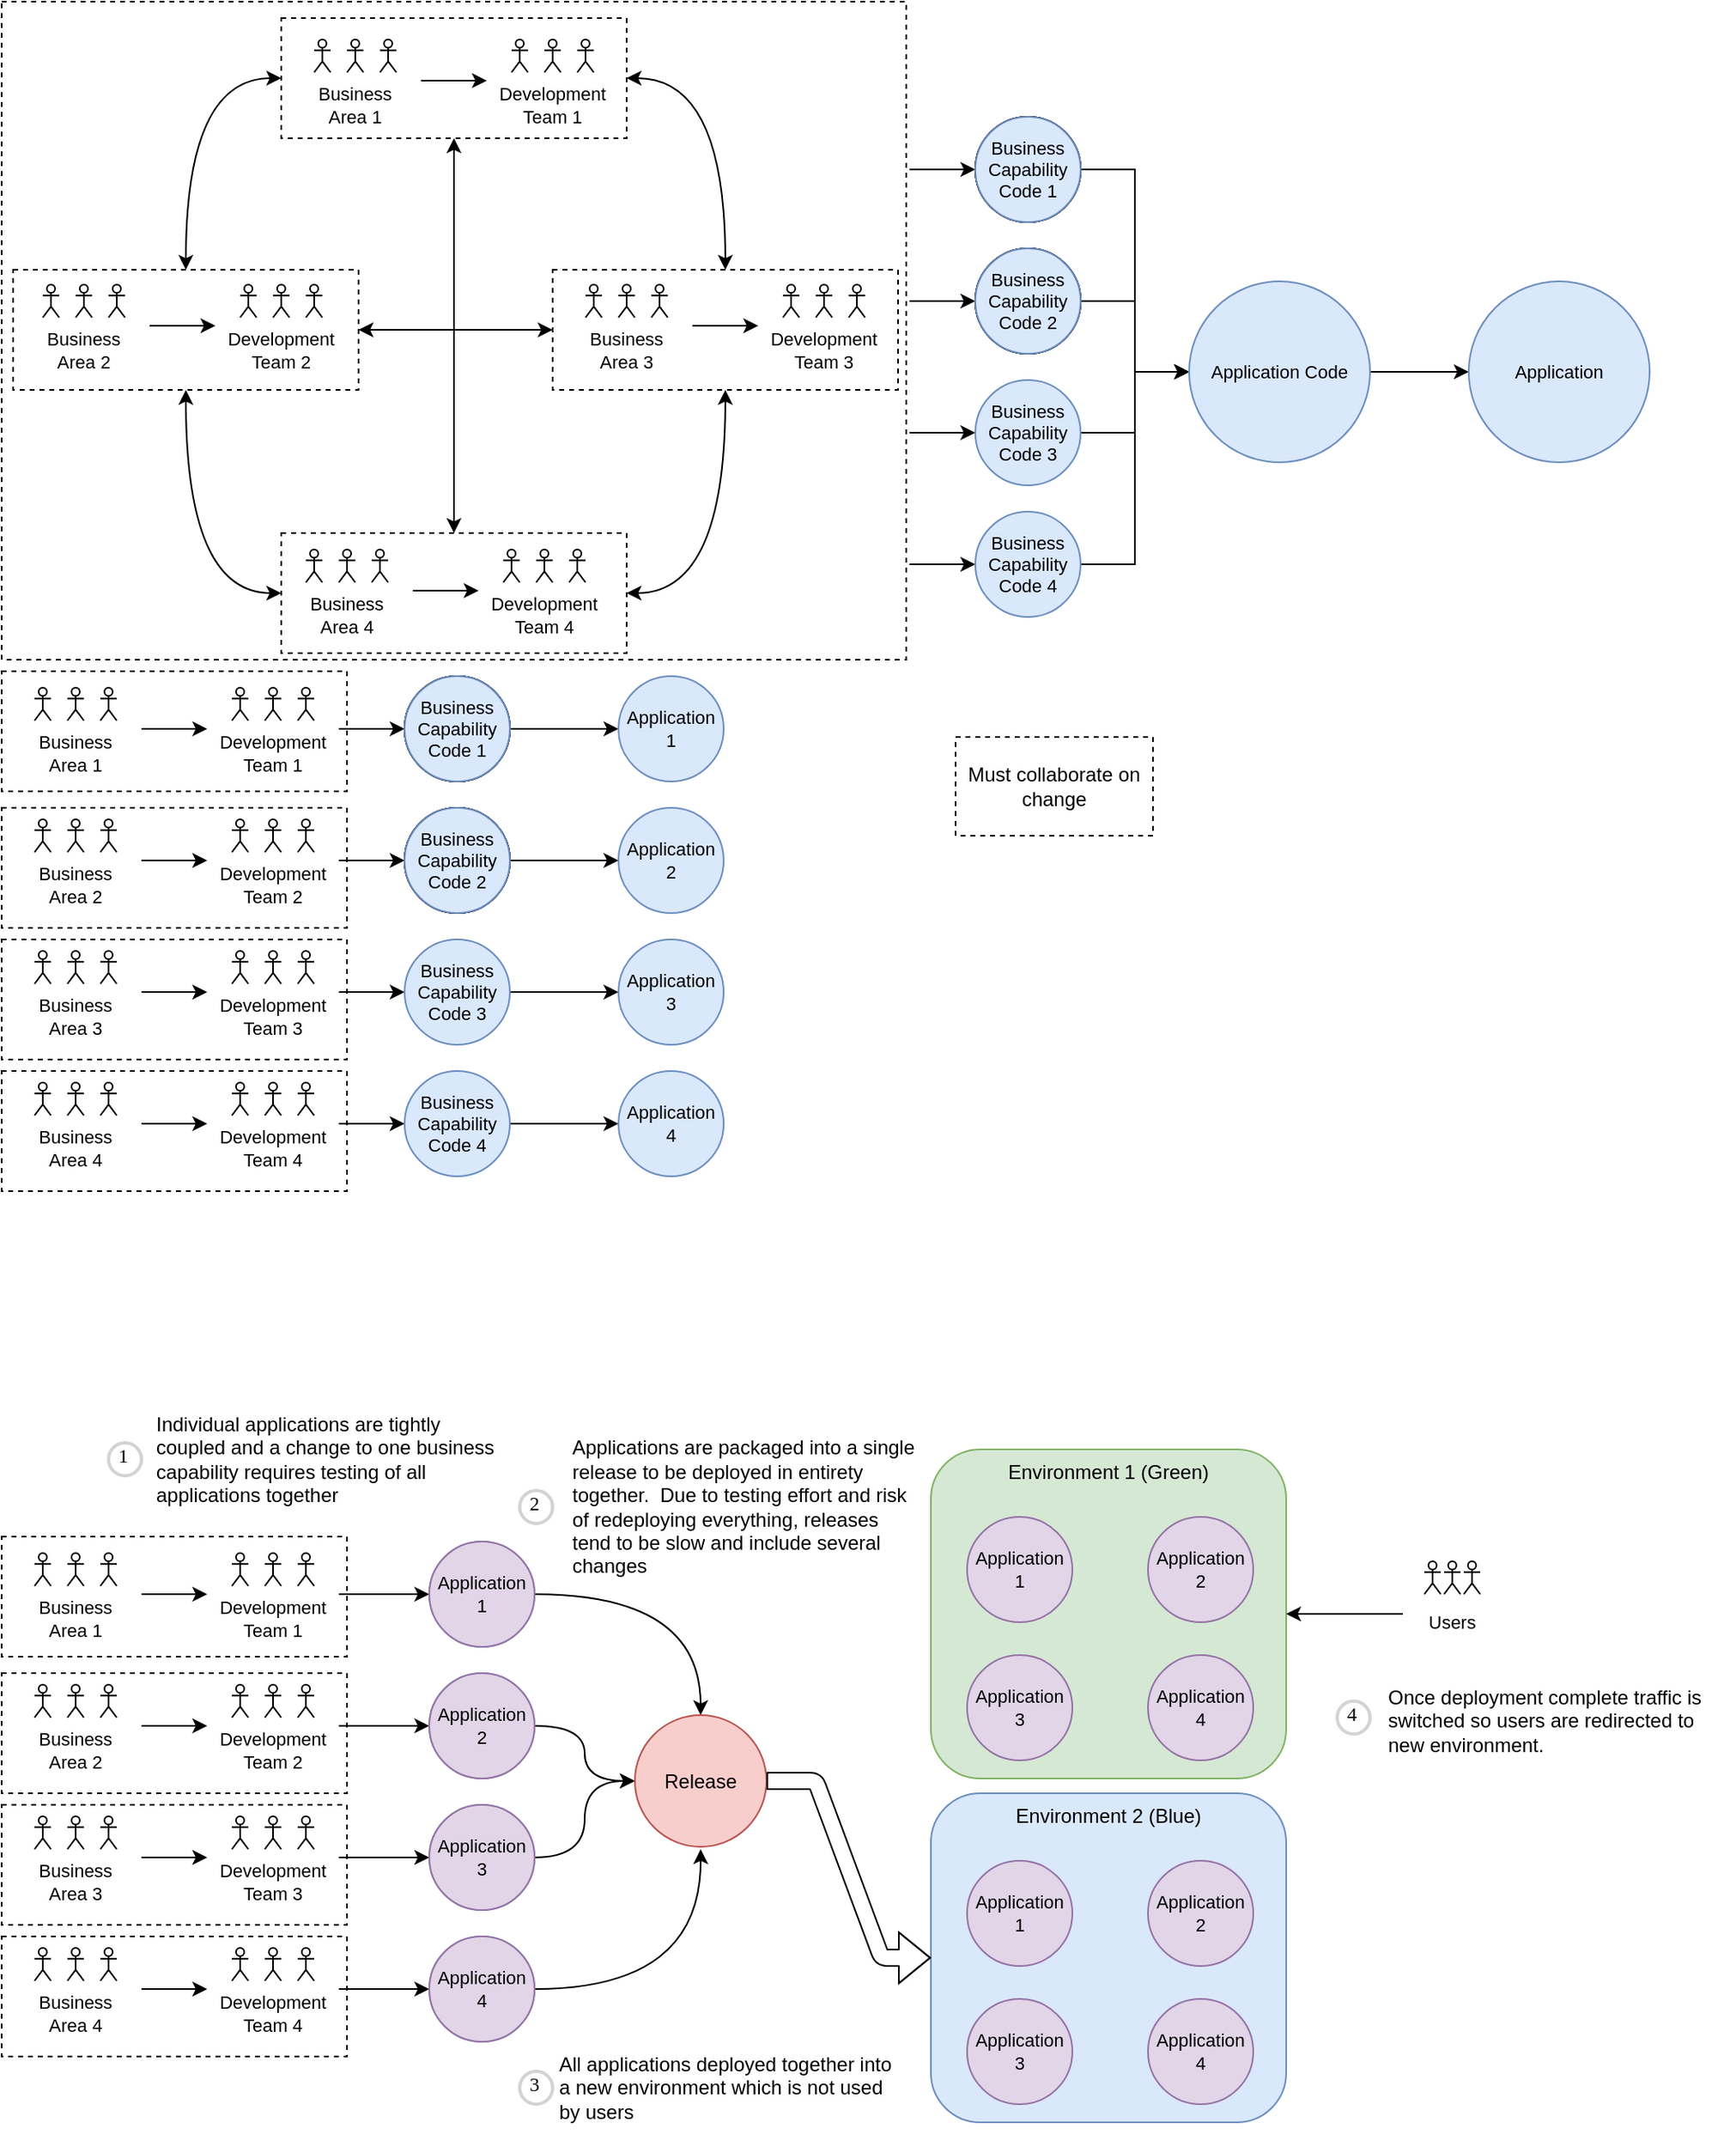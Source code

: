 <mxfile version="13.6.2" type="github">
  <diagram id="fib02sdIHswdbSPIdjaE" name="Page-1">
    <mxGraphModel dx="2249" dy="1931" grid="1" gridSize="10" guides="1" tooltips="1" connect="1" arrows="1" fold="1" page="1" pageScale="1" pageWidth="827" pageHeight="1169" math="0" shadow="0">
      <root>
        <mxCell id="0" />
        <mxCell id="1" parent="0" />
        <mxCell id="P9-t-jY8PYCdQ8GlsWrF-63" value="Environment 1 (Green)" style="rounded=1;whiteSpace=wrap;html=1;verticalAlign=top;fillColor=#d5e8d4;strokeColor=#82b366;" vertex="1" parent="1">
          <mxGeometry x="-215" y="830" width="216" height="200" as="geometry" />
        </mxCell>
        <mxCell id="6iWctxKtsx-vq_gi8lbH-1" value="" style="rounded=0;whiteSpace=wrap;html=1;dashed=1;" parent="1" vertex="1">
          <mxGeometry x="-780" y="-50" width="550" height="400" as="geometry" />
        </mxCell>
        <mxCell id="DyJc1EFnlRKIIAmwIYHC-7" style="rounded=0;orthogonalLoop=1;jettySize=auto;html=1;entryX=0.5;entryY=1;entryDx=0;entryDy=0;startArrow=classic;startFill=1;exitX=0;exitY=0.5;exitDx=0;exitDy=0;edgeStyle=orthogonalEdgeStyle;curved=1;" parent="1" source="DyJc1EFnlRKIIAmwIYHC-5" target="DyJc1EFnlRKIIAmwIYHC-3" edge="1">
          <mxGeometry relative="1" as="geometry" />
        </mxCell>
        <mxCell id="DyJc1EFnlRKIIAmwIYHC-8" style="edgeStyle=none;rounded=0;orthogonalLoop=1;jettySize=auto;html=1;entryX=0.5;entryY=1;entryDx=0;entryDy=0;startArrow=classic;startFill=1;" parent="1" source="DyJc1EFnlRKIIAmwIYHC-5" target="DyJc1EFnlRKIIAmwIYHC-2" edge="1">
          <mxGeometry relative="1" as="geometry" />
        </mxCell>
        <mxCell id="DyJc1EFnlRKIIAmwIYHC-5" value="" style="rounded=0;whiteSpace=wrap;html=1;dashed=1;" parent="1" vertex="1">
          <mxGeometry x="-610" y="273" width="210" height="73" as="geometry" />
        </mxCell>
        <mxCell id="DyJc1EFnlRKIIAmwIYHC-4" value="" style="rounded=0;whiteSpace=wrap;html=1;dashed=1;" parent="1" vertex="1">
          <mxGeometry x="-445" y="113" width="210" height="73" as="geometry" />
        </mxCell>
        <mxCell id="DyJc1EFnlRKIIAmwIYHC-11" style="edgeStyle=none;rounded=0;orthogonalLoop=1;jettySize=auto;html=1;entryX=0;entryY=0.5;entryDx=0;entryDy=0;startArrow=classic;startFill=1;" parent="1" source="DyJc1EFnlRKIIAmwIYHC-3" target="DyJc1EFnlRKIIAmwIYHC-4" edge="1">
          <mxGeometry relative="1" as="geometry" />
        </mxCell>
        <mxCell id="DyJc1EFnlRKIIAmwIYHC-3" value="" style="rounded=0;whiteSpace=wrap;html=1;dashed=1;" parent="1" vertex="1">
          <mxGeometry x="-773" y="113" width="210" height="73" as="geometry" />
        </mxCell>
        <mxCell id="DyJc1EFnlRKIIAmwIYHC-9" style="edgeStyle=orthogonalEdgeStyle;rounded=0;orthogonalLoop=1;jettySize=auto;html=1;entryX=0.5;entryY=0;entryDx=0;entryDy=0;startArrow=classic;startFill=1;exitX=0;exitY=0.5;exitDx=0;exitDy=0;curved=1;" parent="1" source="DyJc1EFnlRKIIAmwIYHC-2" target="DyJc1EFnlRKIIAmwIYHC-3" edge="1">
          <mxGeometry relative="1" as="geometry" />
        </mxCell>
        <mxCell id="DyJc1EFnlRKIIAmwIYHC-10" style="edgeStyle=orthogonalEdgeStyle;rounded=0;orthogonalLoop=1;jettySize=auto;html=1;entryX=0.5;entryY=0;entryDx=0;entryDy=0;startArrow=classic;startFill=1;exitX=1;exitY=0.5;exitDx=0;exitDy=0;curved=1;" parent="1" source="DyJc1EFnlRKIIAmwIYHC-2" target="DyJc1EFnlRKIIAmwIYHC-4" edge="1">
          <mxGeometry relative="1" as="geometry" />
        </mxCell>
        <mxCell id="DyJc1EFnlRKIIAmwIYHC-2" value="" style="rounded=0;whiteSpace=wrap;html=1;dashed=1;" parent="1" vertex="1">
          <mxGeometry x="-610" y="-40" width="210" height="73" as="geometry" />
        </mxCell>
        <mxCell id="6iWctxKtsx-vq_gi8lbH-6" value="" style="rounded=0;whiteSpace=wrap;html=1;dashed=1;" parent="1" vertex="1">
          <mxGeometry x="-780" y="600" width="210" height="73" as="geometry" />
        </mxCell>
        <mxCell id="6iWctxKtsx-vq_gi8lbH-5" value="" style="rounded=0;whiteSpace=wrap;html=1;dashed=1;" parent="1" vertex="1">
          <mxGeometry x="-780" y="520" width="210" height="73" as="geometry" />
        </mxCell>
        <mxCell id="6iWctxKtsx-vq_gi8lbH-4" value="" style="rounded=0;whiteSpace=wrap;html=1;dashed=1;" parent="1" vertex="1">
          <mxGeometry x="-780" y="440" width="210" height="73" as="geometry" />
        </mxCell>
        <mxCell id="6iWctxKtsx-vq_gi8lbH-3" value="" style="rounded=0;whiteSpace=wrap;html=1;dashed=1;" parent="1" vertex="1">
          <mxGeometry x="-780" y="357" width="210" height="73" as="geometry" />
        </mxCell>
        <mxCell id="CmVgD65-O8uPmQslicLz-12" style="edgeStyle=orthogonalEdgeStyle;rounded=0;orthogonalLoop=1;jettySize=auto;html=1;entryX=0;entryY=0.5;entryDx=0;entryDy=0;fontSize=11;" parent="1" source="CmVgD65-O8uPmQslicLz-2" target="CmVgD65-O8uPmQslicLz-7" edge="1">
          <mxGeometry relative="1" as="geometry" />
        </mxCell>
        <mxCell id="CmVgD65-O8uPmQslicLz-2" value="Business Capability Code 2" style="ellipse;whiteSpace=wrap;html=1;aspect=fixed;fontSize=11;" parent="1" vertex="1">
          <mxGeometry x="-188" y="100" width="64" height="64" as="geometry" />
        </mxCell>
        <mxCell id="CmVgD65-O8uPmQslicLz-8" style="edgeStyle=orthogonalEdgeStyle;rounded=0;orthogonalLoop=1;jettySize=auto;html=1;entryX=0;entryY=0.5;entryDx=0;entryDy=0;fontSize=11;" parent="1" source="CmVgD65-O8uPmQslicLz-3" target="CmVgD65-O8uPmQslicLz-7" edge="1">
          <mxGeometry relative="1" as="geometry" />
        </mxCell>
        <mxCell id="CmVgD65-O8uPmQslicLz-3" value="Business Capability Code 1" style="ellipse;whiteSpace=wrap;html=1;aspect=fixed;fontSize=11;" parent="1" vertex="1">
          <mxGeometry x="-188" y="20" width="64" height="64" as="geometry" />
        </mxCell>
        <mxCell id="CmVgD65-O8uPmQslicLz-10" style="edgeStyle=orthogonalEdgeStyle;rounded=0;orthogonalLoop=1;jettySize=auto;html=1;entryX=0;entryY=0.5;entryDx=0;entryDy=0;fontSize=11;" parent="1" source="CmVgD65-O8uPmQslicLz-4" target="CmVgD65-O8uPmQslicLz-7" edge="1">
          <mxGeometry relative="1" as="geometry" />
        </mxCell>
        <mxCell id="CmVgD65-O8uPmQslicLz-41" style="edgeStyle=none;rounded=0;orthogonalLoop=1;jettySize=auto;html=1;exitX=0;exitY=0.5;exitDx=0;exitDy=0;startArrow=classic;startFill=1;endArrow=none;endFill=0;fontSize=11;" parent="1" source="CmVgD65-O8uPmQslicLz-4" edge="1">
          <mxGeometry relative="1" as="geometry">
            <mxPoint x="-228" y="212" as="targetPoint" />
          </mxGeometry>
        </mxCell>
        <mxCell id="CmVgD65-O8uPmQslicLz-4" value="Business Capability Code 3" style="ellipse;whiteSpace=wrap;html=1;aspect=fixed;fontSize=11;fillColor=#dae8fc;strokeColor=#6c8ebf;" parent="1" vertex="1">
          <mxGeometry x="-188" y="180" width="64" height="64" as="geometry" />
        </mxCell>
        <mxCell id="CmVgD65-O8uPmQslicLz-11" style="edgeStyle=orthogonalEdgeStyle;rounded=0;orthogonalLoop=1;jettySize=auto;html=1;entryX=0;entryY=0.5;entryDx=0;entryDy=0;fontSize=11;" parent="1" source="CmVgD65-O8uPmQslicLz-5" target="CmVgD65-O8uPmQslicLz-7" edge="1">
          <mxGeometry relative="1" as="geometry" />
        </mxCell>
        <mxCell id="CmVgD65-O8uPmQslicLz-42" style="edgeStyle=none;rounded=0;orthogonalLoop=1;jettySize=auto;html=1;exitX=0;exitY=0.5;exitDx=0;exitDy=0;startArrow=classic;startFill=1;endArrow=none;endFill=0;fontSize=11;" parent="1" source="CmVgD65-O8uPmQslicLz-5" edge="1">
          <mxGeometry relative="1" as="geometry">
            <mxPoint x="-228" y="292" as="targetPoint" />
          </mxGeometry>
        </mxCell>
        <mxCell id="CmVgD65-O8uPmQslicLz-5" value="Business Capability Code 4" style="ellipse;whiteSpace=wrap;html=1;aspect=fixed;fontSize=11;fillColor=#dae8fc;strokeColor=#6c8ebf;" parent="1" vertex="1">
          <mxGeometry x="-188" y="260" width="64" height="64" as="geometry" />
        </mxCell>
        <mxCell id="CmVgD65-O8uPmQslicLz-13" value="" style="edgeStyle=orthogonalEdgeStyle;rounded=0;orthogonalLoop=1;jettySize=auto;html=1;fontSize=11;" parent="1" source="CmVgD65-O8uPmQslicLz-7" edge="1">
          <mxGeometry relative="1" as="geometry">
            <mxPoint x="112" y="175" as="targetPoint" />
          </mxGeometry>
        </mxCell>
        <mxCell id="CmVgD65-O8uPmQslicLz-7" value="Application Code" style="ellipse;whiteSpace=wrap;html=1;aspect=fixed;fontSize=11;fillColor=#dae8fc;strokeColor=#6c8ebf;" parent="1" vertex="1">
          <mxGeometry x="-58" y="120" width="110" height="110" as="geometry" />
        </mxCell>
        <mxCell id="CmVgD65-O8uPmQslicLz-14" value="Business Capability Code 1" style="ellipse;whiteSpace=wrap;html=1;aspect=fixed;fontSize=11;" parent="1" vertex="1">
          <mxGeometry x="-188" y="20" width="64" height="64" as="geometry" />
        </mxCell>
        <mxCell id="CmVgD65-O8uPmQslicLz-15" value="Business Capability Code 2" style="ellipse;whiteSpace=wrap;html=1;aspect=fixed;fontSize=11;" parent="1" vertex="1">
          <mxGeometry x="-188" y="100" width="64" height="64" as="geometry" />
        </mxCell>
        <mxCell id="CmVgD65-O8uPmQslicLz-16" value="Business Capability Code 1" style="ellipse;whiteSpace=wrap;html=1;aspect=fixed;fontSize=11;" parent="1" vertex="1">
          <mxGeometry x="-188" y="20" width="64" height="64" as="geometry" />
        </mxCell>
        <mxCell id="CmVgD65-O8uPmQslicLz-17" value="Business Capability Code 2" style="ellipse;whiteSpace=wrap;html=1;aspect=fixed;fontSize=11;" parent="1" vertex="1">
          <mxGeometry x="-188" y="100" width="64" height="64" as="geometry" />
        </mxCell>
        <mxCell id="CmVgD65-O8uPmQslicLz-39" style="edgeStyle=none;rounded=0;orthogonalLoop=1;jettySize=auto;html=1;exitX=0;exitY=0.5;exitDx=0;exitDy=0;fontSize=11;startArrow=classic;startFill=1;endArrow=none;endFill=0;" parent="1" source="CmVgD65-O8uPmQslicLz-18" edge="1">
          <mxGeometry relative="1" as="geometry">
            <mxPoint x="-228" y="52" as="targetPoint" />
          </mxGeometry>
        </mxCell>
        <mxCell id="CmVgD65-O8uPmQslicLz-18" value="Business Capability Code 1" style="ellipse;whiteSpace=wrap;html=1;aspect=fixed;fontSize=11;fillColor=#dae8fc;strokeColor=#6c8ebf;" parent="1" vertex="1">
          <mxGeometry x="-188" y="20" width="64" height="64" as="geometry" />
        </mxCell>
        <mxCell id="CmVgD65-O8uPmQslicLz-40" style="edgeStyle=none;rounded=0;orthogonalLoop=1;jettySize=auto;html=1;exitX=0;exitY=0.5;exitDx=0;exitDy=0;startArrow=classic;startFill=1;endArrow=none;endFill=0;fontSize=11;" parent="1" source="CmVgD65-O8uPmQslicLz-19" edge="1">
          <mxGeometry relative="1" as="geometry">
            <mxPoint x="-228" y="132" as="targetPoint" />
          </mxGeometry>
        </mxCell>
        <mxCell id="CmVgD65-O8uPmQslicLz-19" value="Business Capability Code 2" style="ellipse;whiteSpace=wrap;html=1;aspect=fixed;fontSize=11;fillColor=#dae8fc;strokeColor=#6c8ebf;" parent="1" vertex="1">
          <mxGeometry x="-188" y="100" width="64" height="64" as="geometry" />
        </mxCell>
        <mxCell id="CmVgD65-O8uPmQslicLz-20" value="Application" style="ellipse;whiteSpace=wrap;html=1;aspect=fixed;fontSize=11;fillColor=#dae8fc;strokeColor=#6c8ebf;" parent="1" vertex="1">
          <mxGeometry x="112" y="120" width="110" height="110" as="geometry" />
        </mxCell>
        <mxCell id="CmVgD65-O8uPmQslicLz-22" value="" style="shape=umlActor;verticalLabelPosition=bottom;verticalAlign=top;html=1;outlineConnect=0;fontSize=11;" parent="1" vertex="1">
          <mxGeometry x="-615" y="122" width="10" height="20" as="geometry" />
        </mxCell>
        <mxCell id="CmVgD65-O8uPmQslicLz-23" value="" style="shape=umlActor;verticalLabelPosition=bottom;verticalAlign=top;html=1;outlineConnect=0;fontSize=11;" parent="1" vertex="1">
          <mxGeometry x="-595" y="122" width="10" height="20" as="geometry" />
        </mxCell>
        <mxCell id="CmVgD65-O8uPmQslicLz-24" value="" style="shape=umlActor;verticalLabelPosition=bottom;verticalAlign=top;html=1;outlineConnect=0;fontSize=11;" parent="1" vertex="1">
          <mxGeometry x="-635" y="122" width="10" height="20" as="geometry" />
        </mxCell>
        <mxCell id="CmVgD65-O8uPmQslicLz-26" value="Development Team 2" style="text;html=1;strokeColor=none;fillColor=none;align=center;verticalAlign=middle;whiteSpace=wrap;rounded=0;fontSize=11;" parent="1" vertex="1">
          <mxGeometry x="-640" y="152" width="60" height="20" as="geometry" />
        </mxCell>
        <mxCell id="CmVgD65-O8uPmQslicLz-27" value="" style="shape=umlActor;verticalLabelPosition=bottom;verticalAlign=top;html=1;outlineConnect=0;fontSize=11;" parent="1" vertex="1">
          <mxGeometry x="-450" y="-27" width="10" height="20" as="geometry" />
        </mxCell>
        <mxCell id="CmVgD65-O8uPmQslicLz-28" value="" style="shape=umlActor;verticalLabelPosition=bottom;verticalAlign=top;html=1;outlineConnect=0;fontSize=11;" parent="1" vertex="1">
          <mxGeometry x="-430" y="-27" width="10" height="20" as="geometry" />
        </mxCell>
        <mxCell id="CmVgD65-O8uPmQslicLz-29" value="" style="shape=umlActor;verticalLabelPosition=bottom;verticalAlign=top;html=1;outlineConnect=0;fontSize=11;" parent="1" vertex="1">
          <mxGeometry x="-470" y="-27" width="10" height="20" as="geometry" />
        </mxCell>
        <mxCell id="CmVgD65-O8uPmQslicLz-30" value="Development Team 1" style="text;html=1;strokeColor=none;fillColor=none;align=center;verticalAlign=middle;whiteSpace=wrap;rounded=0;fontSize=11;" parent="1" vertex="1">
          <mxGeometry x="-475" y="3" width="60" height="20" as="geometry" />
        </mxCell>
        <mxCell id="CmVgD65-O8uPmQslicLz-31" value="" style="shape=umlActor;verticalLabelPosition=bottom;verticalAlign=top;html=1;outlineConnect=0;fontSize=11;" parent="1" vertex="1">
          <mxGeometry x="-285" y="122" width="10" height="20" as="geometry" />
        </mxCell>
        <mxCell id="CmVgD65-O8uPmQslicLz-32" value="" style="shape=umlActor;verticalLabelPosition=bottom;verticalAlign=top;html=1;outlineConnect=0;fontSize=11;" parent="1" vertex="1">
          <mxGeometry x="-265" y="122" width="10" height="20" as="geometry" />
        </mxCell>
        <mxCell id="CmVgD65-O8uPmQslicLz-33" value="" style="shape=umlActor;verticalLabelPosition=bottom;verticalAlign=top;html=1;outlineConnect=0;fontSize=11;" parent="1" vertex="1">
          <mxGeometry x="-305" y="122" width="10" height="20" as="geometry" />
        </mxCell>
        <mxCell id="CmVgD65-O8uPmQslicLz-34" value="Development Team 3" style="text;html=1;strokeColor=none;fillColor=none;align=center;verticalAlign=middle;whiteSpace=wrap;rounded=0;fontSize=11;" parent="1" vertex="1">
          <mxGeometry x="-310" y="152" width="60" height="20" as="geometry" />
        </mxCell>
        <mxCell id="CmVgD65-O8uPmQslicLz-35" value="" style="shape=umlActor;verticalLabelPosition=bottom;verticalAlign=top;html=1;outlineConnect=0;fontSize=11;" parent="1" vertex="1">
          <mxGeometry x="-455" y="283" width="10" height="20" as="geometry" />
        </mxCell>
        <mxCell id="CmVgD65-O8uPmQslicLz-36" value="" style="shape=umlActor;verticalLabelPosition=bottom;verticalAlign=top;html=1;outlineConnect=0;fontSize=11;" parent="1" vertex="1">
          <mxGeometry x="-435" y="283" width="10" height="20" as="geometry" />
        </mxCell>
        <mxCell id="CmVgD65-O8uPmQslicLz-37" value="" style="shape=umlActor;verticalLabelPosition=bottom;verticalAlign=top;html=1;outlineConnect=0;fontSize=11;" parent="1" vertex="1">
          <mxGeometry x="-475" y="283" width="10" height="20" as="geometry" />
        </mxCell>
        <mxCell id="CmVgD65-O8uPmQslicLz-38" value="Development Team 4" style="text;html=1;strokeColor=none;fillColor=none;align=center;verticalAlign=middle;whiteSpace=wrap;rounded=0;fontSize=11;" parent="1" vertex="1">
          <mxGeometry x="-480" y="313" width="60" height="20" as="geometry" />
        </mxCell>
        <mxCell id="CmVgD65-O8uPmQslicLz-43" style="edgeStyle=none;rounded=0;orthogonalLoop=1;jettySize=auto;html=1;exitX=0;exitY=0.5;exitDx=0;exitDy=0;startArrow=classic;startFill=1;endArrow=none;endFill=0;fontSize=11;" parent="1" edge="1">
          <mxGeometry relative="1" as="geometry">
            <mxPoint x="-360" y="147" as="targetPoint" />
            <mxPoint x="-320" y="147" as="sourcePoint" />
          </mxGeometry>
        </mxCell>
        <mxCell id="CmVgD65-O8uPmQslicLz-44" style="edgeStyle=none;rounded=0;orthogonalLoop=1;jettySize=auto;html=1;exitX=0;exitY=0.5;exitDx=0;exitDy=0;startArrow=classic;startFill=1;endArrow=none;endFill=0;fontSize=11;" parent="1" edge="1">
          <mxGeometry relative="1" as="geometry">
            <mxPoint x="-530" y="308" as="targetPoint" />
            <mxPoint x="-490" y="308" as="sourcePoint" />
          </mxGeometry>
        </mxCell>
        <mxCell id="CmVgD65-O8uPmQslicLz-45" style="edgeStyle=none;rounded=0;orthogonalLoop=1;jettySize=auto;html=1;exitX=0;exitY=0.5;exitDx=0;exitDy=0;fontSize=11;startArrow=classic;startFill=1;endArrow=none;endFill=0;" parent="1" edge="1">
          <mxGeometry relative="1" as="geometry">
            <mxPoint x="-525" y="-2" as="targetPoint" />
            <mxPoint x="-485" y="-2" as="sourcePoint" />
          </mxGeometry>
        </mxCell>
        <mxCell id="CmVgD65-O8uPmQslicLz-46" style="edgeStyle=none;rounded=0;orthogonalLoop=1;jettySize=auto;html=1;exitX=0;exitY=0.5;exitDx=0;exitDy=0;startArrow=classic;startFill=1;endArrow=none;endFill=0;fontSize=11;" parent="1" edge="1">
          <mxGeometry relative="1" as="geometry">
            <mxPoint x="-690" y="147" as="targetPoint" />
            <mxPoint x="-650" y="147" as="sourcePoint" />
          </mxGeometry>
        </mxCell>
        <mxCell id="CmVgD65-O8uPmQslicLz-47" value="" style="shape=umlActor;verticalLabelPosition=bottom;verticalAlign=top;html=1;outlineConnect=0;fontSize=11;" parent="1" vertex="1">
          <mxGeometry x="-735" y="122" width="10" height="20" as="geometry" />
        </mxCell>
        <mxCell id="CmVgD65-O8uPmQslicLz-48" value="" style="shape=umlActor;verticalLabelPosition=bottom;verticalAlign=top;html=1;outlineConnect=0;fontSize=11;" parent="1" vertex="1">
          <mxGeometry x="-715" y="122" width="10" height="20" as="geometry" />
        </mxCell>
        <mxCell id="CmVgD65-O8uPmQslicLz-49" value="" style="shape=umlActor;verticalLabelPosition=bottom;verticalAlign=top;html=1;outlineConnect=0;fontSize=11;" parent="1" vertex="1">
          <mxGeometry x="-755" y="122" width="10" height="20" as="geometry" />
        </mxCell>
        <mxCell id="CmVgD65-O8uPmQslicLz-50" value="Business Area 2" style="text;html=1;strokeColor=none;fillColor=none;align=center;verticalAlign=middle;whiteSpace=wrap;rounded=0;fontSize=11;" parent="1" vertex="1">
          <mxGeometry x="-760" y="152" width="60" height="20" as="geometry" />
        </mxCell>
        <mxCell id="CmVgD65-O8uPmQslicLz-51" value="" style="shape=umlActor;verticalLabelPosition=bottom;verticalAlign=top;html=1;outlineConnect=0;fontSize=11;" parent="1" vertex="1">
          <mxGeometry x="-570" y="-27" width="10" height="20" as="geometry" />
        </mxCell>
        <mxCell id="CmVgD65-O8uPmQslicLz-52" value="" style="shape=umlActor;verticalLabelPosition=bottom;verticalAlign=top;html=1;outlineConnect=0;fontSize=11;" parent="1" vertex="1">
          <mxGeometry x="-550" y="-27" width="10" height="20" as="geometry" />
        </mxCell>
        <mxCell id="CmVgD65-O8uPmQslicLz-53" value="" style="shape=umlActor;verticalLabelPosition=bottom;verticalAlign=top;html=1;outlineConnect=0;fontSize=11;" parent="1" vertex="1">
          <mxGeometry x="-590" y="-27" width="10" height="20" as="geometry" />
        </mxCell>
        <mxCell id="CmVgD65-O8uPmQslicLz-54" value="Business Area 1" style="text;html=1;strokeColor=none;fillColor=none;align=center;verticalAlign=middle;whiteSpace=wrap;rounded=0;fontSize=11;" parent="1" vertex="1">
          <mxGeometry x="-595" y="3" width="60" height="20" as="geometry" />
        </mxCell>
        <mxCell id="CmVgD65-O8uPmQslicLz-55" value="" style="shape=umlActor;verticalLabelPosition=bottom;verticalAlign=top;html=1;outlineConnect=0;fontSize=11;" parent="1" vertex="1">
          <mxGeometry x="-405" y="122" width="10" height="20" as="geometry" />
        </mxCell>
        <mxCell id="CmVgD65-O8uPmQslicLz-56" value="" style="shape=umlActor;verticalLabelPosition=bottom;verticalAlign=top;html=1;outlineConnect=0;fontSize=11;" parent="1" vertex="1">
          <mxGeometry x="-385" y="122" width="10" height="20" as="geometry" />
        </mxCell>
        <mxCell id="CmVgD65-O8uPmQslicLz-57" value="" style="shape=umlActor;verticalLabelPosition=bottom;verticalAlign=top;html=1;outlineConnect=0;fontSize=11;" parent="1" vertex="1">
          <mxGeometry x="-425" y="122" width="10" height="20" as="geometry" />
        </mxCell>
        <mxCell id="CmVgD65-O8uPmQslicLz-58" value="Business Area 3" style="text;html=1;strokeColor=none;fillColor=none;align=center;verticalAlign=middle;whiteSpace=wrap;rounded=0;fontSize=11;" parent="1" vertex="1">
          <mxGeometry x="-430" y="152" width="60" height="20" as="geometry" />
        </mxCell>
        <mxCell id="CmVgD65-O8uPmQslicLz-59" value="" style="shape=umlActor;verticalLabelPosition=bottom;verticalAlign=top;html=1;outlineConnect=0;fontSize=11;" parent="1" vertex="1">
          <mxGeometry x="-575" y="283" width="10" height="20" as="geometry" />
        </mxCell>
        <mxCell id="CmVgD65-O8uPmQslicLz-60" value="" style="shape=umlActor;verticalLabelPosition=bottom;verticalAlign=top;html=1;outlineConnect=0;fontSize=11;" parent="1" vertex="1">
          <mxGeometry x="-555" y="283" width="10" height="20" as="geometry" />
        </mxCell>
        <mxCell id="CmVgD65-O8uPmQslicLz-61" value="" style="shape=umlActor;verticalLabelPosition=bottom;verticalAlign=top;html=1;outlineConnect=0;fontSize=11;" parent="1" vertex="1">
          <mxGeometry x="-595" y="283" width="10" height="20" as="geometry" />
        </mxCell>
        <mxCell id="CmVgD65-O8uPmQslicLz-62" value="Business Area 4" style="text;html=1;strokeColor=none;fillColor=none;align=center;verticalAlign=middle;whiteSpace=wrap;rounded=0;fontSize=11;" parent="1" vertex="1">
          <mxGeometry x="-600" y="313" width="60" height="20" as="geometry" />
        </mxCell>
        <mxCell id="CmVgD65-O8uPmQslicLz-63" value="Business Capability Code 2" style="ellipse;whiteSpace=wrap;html=1;aspect=fixed;fontSize=11;" parent="1" vertex="1">
          <mxGeometry x="-535" y="440" width="64" height="64" as="geometry" />
        </mxCell>
        <mxCell id="CmVgD65-O8uPmQslicLz-64" value="Business Capability Code 1" style="ellipse;whiteSpace=wrap;html=1;aspect=fixed;fontSize=11;" parent="1" vertex="1">
          <mxGeometry x="-535" y="360" width="64" height="64" as="geometry" />
        </mxCell>
        <mxCell id="CmVgD65-O8uPmQslicLz-65" style="edgeStyle=none;rounded=0;orthogonalLoop=1;jettySize=auto;html=1;exitX=0;exitY=0.5;exitDx=0;exitDy=0;startArrow=classic;startFill=1;endArrow=none;endFill=0;fontSize=11;" parent="1" source="CmVgD65-O8uPmQslicLz-66" edge="1">
          <mxGeometry relative="1" as="geometry">
            <mxPoint x="-575" y="552" as="targetPoint" />
          </mxGeometry>
        </mxCell>
        <mxCell id="CmVgD65-O8uPmQslicLz-118" value="" style="edgeStyle=none;rounded=0;orthogonalLoop=1;jettySize=auto;html=1;startArrow=none;startFill=0;endArrow=classic;endFill=1;fontSize=11;" parent="1" source="CmVgD65-O8uPmQslicLz-66" target="CmVgD65-O8uPmQslicLz-117" edge="1">
          <mxGeometry relative="1" as="geometry" />
        </mxCell>
        <mxCell id="CmVgD65-O8uPmQslicLz-66" value="Business Capability Code 3" style="ellipse;whiteSpace=wrap;html=1;aspect=fixed;fontSize=11;fillColor=#dae8fc;strokeColor=#6c8ebf;" parent="1" vertex="1">
          <mxGeometry x="-535" y="520" width="64" height="64" as="geometry" />
        </mxCell>
        <mxCell id="CmVgD65-O8uPmQslicLz-67" style="edgeStyle=none;rounded=0;orthogonalLoop=1;jettySize=auto;html=1;exitX=0;exitY=0.5;exitDx=0;exitDy=0;startArrow=classic;startFill=1;endArrow=none;endFill=0;fontSize=11;" parent="1" source="CmVgD65-O8uPmQslicLz-68" edge="1">
          <mxGeometry relative="1" as="geometry">
            <mxPoint x="-575" y="632" as="targetPoint" />
          </mxGeometry>
        </mxCell>
        <mxCell id="CmVgD65-O8uPmQslicLz-120" value="" style="edgeStyle=none;rounded=0;orthogonalLoop=1;jettySize=auto;html=1;startArrow=none;startFill=0;endArrow=classic;endFill=1;fontSize=11;" parent="1" source="CmVgD65-O8uPmQslicLz-68" target="CmVgD65-O8uPmQslicLz-119" edge="1">
          <mxGeometry relative="1" as="geometry" />
        </mxCell>
        <mxCell id="CmVgD65-O8uPmQslicLz-68" value="Business Capability Code 4" style="ellipse;whiteSpace=wrap;html=1;aspect=fixed;fontSize=11;fillColor=#dae8fc;strokeColor=#6c8ebf;" parent="1" vertex="1">
          <mxGeometry x="-535" y="600" width="64" height="64" as="geometry" />
        </mxCell>
        <mxCell id="CmVgD65-O8uPmQslicLz-69" value="Business Capability Code 1" style="ellipse;whiteSpace=wrap;html=1;aspect=fixed;fontSize=11;" parent="1" vertex="1">
          <mxGeometry x="-535" y="360" width="64" height="64" as="geometry" />
        </mxCell>
        <mxCell id="CmVgD65-O8uPmQslicLz-70" value="Business Capability Code 2" style="ellipse;whiteSpace=wrap;html=1;aspect=fixed;fontSize=11;" parent="1" vertex="1">
          <mxGeometry x="-535" y="440" width="64" height="64" as="geometry" />
        </mxCell>
        <mxCell id="CmVgD65-O8uPmQslicLz-71" value="Business Capability Code 1" style="ellipse;whiteSpace=wrap;html=1;aspect=fixed;fontSize=11;" parent="1" vertex="1">
          <mxGeometry x="-535" y="360" width="64" height="64" as="geometry" />
        </mxCell>
        <mxCell id="CmVgD65-O8uPmQslicLz-72" value="Business Capability Code 2" style="ellipse;whiteSpace=wrap;html=1;aspect=fixed;fontSize=11;" parent="1" vertex="1">
          <mxGeometry x="-535" y="440" width="64" height="64" as="geometry" />
        </mxCell>
        <mxCell id="CmVgD65-O8uPmQslicLz-73" style="edgeStyle=none;rounded=0;orthogonalLoop=1;jettySize=auto;html=1;exitX=0;exitY=0.5;exitDx=0;exitDy=0;fontSize=11;startArrow=classic;startFill=1;endArrow=none;endFill=0;" parent="1" source="CmVgD65-O8uPmQslicLz-74" edge="1">
          <mxGeometry relative="1" as="geometry">
            <mxPoint x="-575" y="392" as="targetPoint" />
          </mxGeometry>
        </mxCell>
        <mxCell id="CmVgD65-O8uPmQslicLz-114" value="" style="edgeStyle=none;rounded=0;orthogonalLoop=1;jettySize=auto;html=1;startArrow=none;startFill=0;endArrow=classic;endFill=1;fontSize=11;" parent="1" source="CmVgD65-O8uPmQslicLz-74" target="CmVgD65-O8uPmQslicLz-113" edge="1">
          <mxGeometry relative="1" as="geometry" />
        </mxCell>
        <mxCell id="CmVgD65-O8uPmQslicLz-74" value="Business Capability Code 1" style="ellipse;whiteSpace=wrap;html=1;aspect=fixed;fontSize=11;fillColor=#dae8fc;strokeColor=#6c8ebf;" parent="1" vertex="1">
          <mxGeometry x="-535" y="360" width="64" height="64" as="geometry" />
        </mxCell>
        <mxCell id="CmVgD65-O8uPmQslicLz-75" style="edgeStyle=none;rounded=0;orthogonalLoop=1;jettySize=auto;html=1;exitX=0;exitY=0.5;exitDx=0;exitDy=0;startArrow=classic;startFill=1;endArrow=none;endFill=0;fontSize=11;" parent="1" source="CmVgD65-O8uPmQslicLz-76" edge="1">
          <mxGeometry relative="1" as="geometry">
            <mxPoint x="-575" y="472" as="targetPoint" />
          </mxGeometry>
        </mxCell>
        <mxCell id="CmVgD65-O8uPmQslicLz-116" value="" style="edgeStyle=none;rounded=0;orthogonalLoop=1;jettySize=auto;html=1;startArrow=none;startFill=0;endArrow=classic;endFill=1;fontSize=11;" parent="1" source="CmVgD65-O8uPmQslicLz-76" target="CmVgD65-O8uPmQslicLz-115" edge="1">
          <mxGeometry relative="1" as="geometry" />
        </mxCell>
        <mxCell id="CmVgD65-O8uPmQslicLz-76" value="Business Capability Code 2" style="ellipse;whiteSpace=wrap;html=1;aspect=fixed;fontSize=11;fillColor=#dae8fc;strokeColor=#6c8ebf;" parent="1" vertex="1">
          <mxGeometry x="-535" y="440" width="64" height="64" as="geometry" />
        </mxCell>
        <mxCell id="CmVgD65-O8uPmQslicLz-77" value="" style="shape=umlActor;verticalLabelPosition=bottom;verticalAlign=top;html=1;outlineConnect=0;fontSize=11;" parent="1" vertex="1">
          <mxGeometry x="-620" y="447" width="10" height="20" as="geometry" />
        </mxCell>
        <mxCell id="CmVgD65-O8uPmQslicLz-78" value="" style="shape=umlActor;verticalLabelPosition=bottom;verticalAlign=top;html=1;outlineConnect=0;fontSize=11;" parent="1" vertex="1">
          <mxGeometry x="-600" y="447" width="10" height="20" as="geometry" />
        </mxCell>
        <mxCell id="CmVgD65-O8uPmQslicLz-79" value="" style="shape=umlActor;verticalLabelPosition=bottom;verticalAlign=top;html=1;outlineConnect=0;fontSize=11;" parent="1" vertex="1">
          <mxGeometry x="-640" y="447" width="10" height="20" as="geometry" />
        </mxCell>
        <mxCell id="CmVgD65-O8uPmQslicLz-80" value="Development Team 2" style="text;html=1;strokeColor=none;fillColor=none;align=center;verticalAlign=middle;whiteSpace=wrap;rounded=0;fontSize=11;" parent="1" vertex="1">
          <mxGeometry x="-645" y="477" width="60" height="20" as="geometry" />
        </mxCell>
        <mxCell id="CmVgD65-O8uPmQslicLz-81" value="" style="shape=umlActor;verticalLabelPosition=bottom;verticalAlign=top;html=1;outlineConnect=0;fontSize=11;" parent="1" vertex="1">
          <mxGeometry x="-620" y="367" width="10" height="20" as="geometry" />
        </mxCell>
        <mxCell id="CmVgD65-O8uPmQslicLz-82" value="" style="shape=umlActor;verticalLabelPosition=bottom;verticalAlign=top;html=1;outlineConnect=0;fontSize=11;" parent="1" vertex="1">
          <mxGeometry x="-600" y="367" width="10" height="20" as="geometry" />
        </mxCell>
        <mxCell id="CmVgD65-O8uPmQslicLz-83" value="" style="shape=umlActor;verticalLabelPosition=bottom;verticalAlign=top;html=1;outlineConnect=0;fontSize=11;" parent="1" vertex="1">
          <mxGeometry x="-640" y="367" width="10" height="20" as="geometry" />
        </mxCell>
        <mxCell id="CmVgD65-O8uPmQslicLz-84" value="Development Team 1" style="text;html=1;strokeColor=none;fillColor=none;align=center;verticalAlign=middle;whiteSpace=wrap;rounded=0;fontSize=11;" parent="1" vertex="1">
          <mxGeometry x="-645" y="397" width="60" height="20" as="geometry" />
        </mxCell>
        <mxCell id="CmVgD65-O8uPmQslicLz-85" value="" style="shape=umlActor;verticalLabelPosition=bottom;verticalAlign=top;html=1;outlineConnect=0;fontSize=11;" parent="1" vertex="1">
          <mxGeometry x="-620" y="527" width="10" height="20" as="geometry" />
        </mxCell>
        <mxCell id="CmVgD65-O8uPmQslicLz-86" value="" style="shape=umlActor;verticalLabelPosition=bottom;verticalAlign=top;html=1;outlineConnect=0;fontSize=11;" parent="1" vertex="1">
          <mxGeometry x="-600" y="527" width="10" height="20" as="geometry" />
        </mxCell>
        <mxCell id="CmVgD65-O8uPmQslicLz-87" value="" style="shape=umlActor;verticalLabelPosition=bottom;verticalAlign=top;html=1;outlineConnect=0;fontSize=11;" parent="1" vertex="1">
          <mxGeometry x="-640" y="527" width="10" height="20" as="geometry" />
        </mxCell>
        <mxCell id="CmVgD65-O8uPmQslicLz-88" value="Development Team 3" style="text;html=1;strokeColor=none;fillColor=none;align=center;verticalAlign=middle;whiteSpace=wrap;rounded=0;fontSize=11;" parent="1" vertex="1">
          <mxGeometry x="-645" y="557" width="60" height="20" as="geometry" />
        </mxCell>
        <mxCell id="CmVgD65-O8uPmQslicLz-89" value="" style="shape=umlActor;verticalLabelPosition=bottom;verticalAlign=top;html=1;outlineConnect=0;fontSize=11;" parent="1" vertex="1">
          <mxGeometry x="-620" y="607" width="10" height="20" as="geometry" />
        </mxCell>
        <mxCell id="CmVgD65-O8uPmQslicLz-90" value="" style="shape=umlActor;verticalLabelPosition=bottom;verticalAlign=top;html=1;outlineConnect=0;fontSize=11;" parent="1" vertex="1">
          <mxGeometry x="-600" y="607" width="10" height="20" as="geometry" />
        </mxCell>
        <mxCell id="CmVgD65-O8uPmQslicLz-91" value="" style="shape=umlActor;verticalLabelPosition=bottom;verticalAlign=top;html=1;outlineConnect=0;fontSize=11;" parent="1" vertex="1">
          <mxGeometry x="-640" y="607" width="10" height="20" as="geometry" />
        </mxCell>
        <mxCell id="CmVgD65-O8uPmQslicLz-92" value="Development Team 4" style="text;html=1;strokeColor=none;fillColor=none;align=center;verticalAlign=middle;whiteSpace=wrap;rounded=0;fontSize=11;" parent="1" vertex="1">
          <mxGeometry x="-645" y="637" width="60" height="20" as="geometry" />
        </mxCell>
        <mxCell id="CmVgD65-O8uPmQslicLz-93" style="edgeStyle=none;rounded=0;orthogonalLoop=1;jettySize=auto;html=1;exitX=0;exitY=0.5;exitDx=0;exitDy=0;startArrow=classic;startFill=1;endArrow=none;endFill=0;fontSize=11;" parent="1" edge="1">
          <mxGeometry relative="1" as="geometry">
            <mxPoint x="-695" y="552" as="targetPoint" />
            <mxPoint x="-655" y="552" as="sourcePoint" />
          </mxGeometry>
        </mxCell>
        <mxCell id="CmVgD65-O8uPmQslicLz-94" style="edgeStyle=none;rounded=0;orthogonalLoop=1;jettySize=auto;html=1;exitX=0;exitY=0.5;exitDx=0;exitDy=0;startArrow=classic;startFill=1;endArrow=none;endFill=0;fontSize=11;" parent="1" edge="1">
          <mxGeometry relative="1" as="geometry">
            <mxPoint x="-695" y="632" as="targetPoint" />
            <mxPoint x="-655" y="632" as="sourcePoint" />
          </mxGeometry>
        </mxCell>
        <mxCell id="CmVgD65-O8uPmQslicLz-95" style="edgeStyle=none;rounded=0;orthogonalLoop=1;jettySize=auto;html=1;exitX=0;exitY=0.5;exitDx=0;exitDy=0;fontSize=11;startArrow=classic;startFill=1;endArrow=none;endFill=0;" parent="1" edge="1">
          <mxGeometry relative="1" as="geometry">
            <mxPoint x="-695" y="392" as="targetPoint" />
            <mxPoint x="-655" y="392" as="sourcePoint" />
          </mxGeometry>
        </mxCell>
        <mxCell id="CmVgD65-O8uPmQslicLz-96" style="edgeStyle=none;rounded=0;orthogonalLoop=1;jettySize=auto;html=1;exitX=0;exitY=0.5;exitDx=0;exitDy=0;startArrow=classic;startFill=1;endArrow=none;endFill=0;fontSize=11;" parent="1" edge="1">
          <mxGeometry relative="1" as="geometry">
            <mxPoint x="-695" y="472" as="targetPoint" />
            <mxPoint x="-655" y="472" as="sourcePoint" />
          </mxGeometry>
        </mxCell>
        <mxCell id="CmVgD65-O8uPmQslicLz-97" value="" style="shape=umlActor;verticalLabelPosition=bottom;verticalAlign=top;html=1;outlineConnect=0;fontSize=11;" parent="1" vertex="1">
          <mxGeometry x="-740" y="447" width="10" height="20" as="geometry" />
        </mxCell>
        <mxCell id="CmVgD65-O8uPmQslicLz-98" value="" style="shape=umlActor;verticalLabelPosition=bottom;verticalAlign=top;html=1;outlineConnect=0;fontSize=11;" parent="1" vertex="1">
          <mxGeometry x="-720" y="447" width="10" height="20" as="geometry" />
        </mxCell>
        <mxCell id="CmVgD65-O8uPmQslicLz-99" value="" style="shape=umlActor;verticalLabelPosition=bottom;verticalAlign=top;html=1;outlineConnect=0;fontSize=11;" parent="1" vertex="1">
          <mxGeometry x="-760" y="447" width="10" height="20" as="geometry" />
        </mxCell>
        <mxCell id="CmVgD65-O8uPmQslicLz-100" value="Business Area 2" style="text;html=1;strokeColor=none;fillColor=none;align=center;verticalAlign=middle;whiteSpace=wrap;rounded=0;fontSize=11;" parent="1" vertex="1">
          <mxGeometry x="-765" y="477" width="60" height="20" as="geometry" />
        </mxCell>
        <mxCell id="CmVgD65-O8uPmQslicLz-101" value="" style="shape=umlActor;verticalLabelPosition=bottom;verticalAlign=top;html=1;outlineConnect=0;fontSize=11;" parent="1" vertex="1">
          <mxGeometry x="-740" y="367" width="10" height="20" as="geometry" />
        </mxCell>
        <mxCell id="CmVgD65-O8uPmQslicLz-102" value="" style="shape=umlActor;verticalLabelPosition=bottom;verticalAlign=top;html=1;outlineConnect=0;fontSize=11;" parent="1" vertex="1">
          <mxGeometry x="-720" y="367" width="10" height="20" as="geometry" />
        </mxCell>
        <mxCell id="CmVgD65-O8uPmQslicLz-103" value="" style="shape=umlActor;verticalLabelPosition=bottom;verticalAlign=top;html=1;outlineConnect=0;fontSize=11;" parent="1" vertex="1">
          <mxGeometry x="-760" y="367" width="10" height="20" as="geometry" />
        </mxCell>
        <mxCell id="CmVgD65-O8uPmQslicLz-104" value="Business Area 1" style="text;html=1;strokeColor=none;fillColor=none;align=center;verticalAlign=middle;whiteSpace=wrap;rounded=0;fontSize=11;" parent="1" vertex="1">
          <mxGeometry x="-765" y="397" width="60" height="20" as="geometry" />
        </mxCell>
        <mxCell id="CmVgD65-O8uPmQslicLz-105" value="" style="shape=umlActor;verticalLabelPosition=bottom;verticalAlign=top;html=1;outlineConnect=0;fontSize=11;" parent="1" vertex="1">
          <mxGeometry x="-740" y="527" width="10" height="20" as="geometry" />
        </mxCell>
        <mxCell id="CmVgD65-O8uPmQslicLz-106" value="" style="shape=umlActor;verticalLabelPosition=bottom;verticalAlign=top;html=1;outlineConnect=0;fontSize=11;" parent="1" vertex="1">
          <mxGeometry x="-720" y="527" width="10" height="20" as="geometry" />
        </mxCell>
        <mxCell id="CmVgD65-O8uPmQslicLz-107" value="" style="shape=umlActor;verticalLabelPosition=bottom;verticalAlign=top;html=1;outlineConnect=0;fontSize=11;" parent="1" vertex="1">
          <mxGeometry x="-760" y="527" width="10" height="20" as="geometry" />
        </mxCell>
        <mxCell id="CmVgD65-O8uPmQslicLz-108" value="Business Area 3" style="text;html=1;strokeColor=none;fillColor=none;align=center;verticalAlign=middle;whiteSpace=wrap;rounded=0;fontSize=11;" parent="1" vertex="1">
          <mxGeometry x="-765" y="557" width="60" height="20" as="geometry" />
        </mxCell>
        <mxCell id="CmVgD65-O8uPmQslicLz-109" value="" style="shape=umlActor;verticalLabelPosition=bottom;verticalAlign=top;html=1;outlineConnect=0;fontSize=11;" parent="1" vertex="1">
          <mxGeometry x="-740" y="607" width="10" height="20" as="geometry" />
        </mxCell>
        <mxCell id="CmVgD65-O8uPmQslicLz-110" value="" style="shape=umlActor;verticalLabelPosition=bottom;verticalAlign=top;html=1;outlineConnect=0;fontSize=11;" parent="1" vertex="1">
          <mxGeometry x="-720" y="607" width="10" height="20" as="geometry" />
        </mxCell>
        <mxCell id="CmVgD65-O8uPmQslicLz-111" value="" style="shape=umlActor;verticalLabelPosition=bottom;verticalAlign=top;html=1;outlineConnect=0;fontSize=11;" parent="1" vertex="1">
          <mxGeometry x="-760" y="607" width="10" height="20" as="geometry" />
        </mxCell>
        <mxCell id="CmVgD65-O8uPmQslicLz-112" value="Business Area 4" style="text;html=1;strokeColor=none;fillColor=none;align=center;verticalAlign=middle;whiteSpace=wrap;rounded=0;fontSize=11;" parent="1" vertex="1">
          <mxGeometry x="-765" y="637" width="60" height="20" as="geometry" />
        </mxCell>
        <mxCell id="CmVgD65-O8uPmQslicLz-113" value="Application 1" style="ellipse;whiteSpace=wrap;html=1;aspect=fixed;fontSize=11;fillColor=#dae8fc;strokeColor=#6c8ebf;" parent="1" vertex="1">
          <mxGeometry x="-405" y="360" width="64" height="64" as="geometry" />
        </mxCell>
        <mxCell id="CmVgD65-O8uPmQslicLz-115" value="Application 2" style="ellipse;whiteSpace=wrap;html=1;aspect=fixed;fontSize=11;fillColor=#dae8fc;strokeColor=#6c8ebf;" parent="1" vertex="1">
          <mxGeometry x="-405" y="440" width="64" height="64" as="geometry" />
        </mxCell>
        <mxCell id="CmVgD65-O8uPmQslicLz-117" value="Application 3" style="ellipse;whiteSpace=wrap;html=1;aspect=fixed;fontSize=11;fillColor=#dae8fc;strokeColor=#6c8ebf;" parent="1" vertex="1">
          <mxGeometry x="-405" y="520" width="64" height="64" as="geometry" />
        </mxCell>
        <mxCell id="CmVgD65-O8uPmQslicLz-119" value="Application 4" style="ellipse;whiteSpace=wrap;html=1;aspect=fixed;fontSize=11;fillColor=#dae8fc;strokeColor=#6c8ebf;" parent="1" vertex="1">
          <mxGeometry x="-405" y="600" width="64" height="64" as="geometry" />
        </mxCell>
        <mxCell id="6iWctxKtsx-vq_gi8lbH-7" value="Must collaborate on change" style="rounded=0;whiteSpace=wrap;html=1;dashed=1;" parent="1" vertex="1">
          <mxGeometry x="-200" y="397" width="120" height="60" as="geometry" />
        </mxCell>
        <mxCell id="DyJc1EFnlRKIIAmwIYHC-6" value="" style="endArrow=classic;html=1;exitX=1;exitY=0.5;exitDx=0;exitDy=0;entryX=0.5;entryY=1;entryDx=0;entryDy=0;startArrow=classic;startFill=1;edgeStyle=orthogonalEdgeStyle;curved=1;" parent="1" source="DyJc1EFnlRKIIAmwIYHC-5" target="DyJc1EFnlRKIIAmwIYHC-4" edge="1">
          <mxGeometry width="50" height="50" relative="1" as="geometry">
            <mxPoint x="-430" y="313" as="sourcePoint" />
            <mxPoint x="-380" y="263" as="targetPoint" />
          </mxGeometry>
        </mxCell>
        <mxCell id="P9-t-jY8PYCdQ8GlsWrF-1" value="" style="rounded=0;whiteSpace=wrap;html=1;dashed=1;" vertex="1" parent="1">
          <mxGeometry x="-780" y="1126" width="210" height="73" as="geometry" />
        </mxCell>
        <mxCell id="P9-t-jY8PYCdQ8GlsWrF-2" value="" style="rounded=0;whiteSpace=wrap;html=1;dashed=1;" vertex="1" parent="1">
          <mxGeometry x="-780" y="1046" width="210" height="73" as="geometry" />
        </mxCell>
        <mxCell id="P9-t-jY8PYCdQ8GlsWrF-3" value="" style="rounded=0;whiteSpace=wrap;html=1;dashed=1;" vertex="1" parent="1">
          <mxGeometry x="-780" y="966" width="210" height="73" as="geometry" />
        </mxCell>
        <mxCell id="P9-t-jY8PYCdQ8GlsWrF-4" value="" style="rounded=0;whiteSpace=wrap;html=1;dashed=1;" vertex="1" parent="1">
          <mxGeometry x="-780" y="883" width="210" height="73" as="geometry" />
        </mxCell>
        <mxCell id="P9-t-jY8PYCdQ8GlsWrF-7" style="edgeStyle=none;rounded=0;orthogonalLoop=1;jettySize=auto;html=1;exitX=0;exitY=0.5;exitDx=0;exitDy=0;startArrow=classic;startFill=1;endArrow=none;endFill=0;fontSize=11;" edge="1" parent="1" source="P9-t-jY8PYCdQ8GlsWrF-87">
          <mxGeometry relative="1" as="geometry">
            <mxPoint x="-575" y="1078" as="targetPoint" />
            <mxPoint x="-650" y="1078" as="sourcePoint" />
          </mxGeometry>
        </mxCell>
        <mxCell id="P9-t-jY8PYCdQ8GlsWrF-10" style="edgeStyle=none;rounded=0;orthogonalLoop=1;jettySize=auto;html=1;exitX=0;exitY=0.5;exitDx=0;exitDy=0;startArrow=classic;startFill=1;endArrow=none;endFill=0;fontSize=11;" edge="1" parent="1" source="P9-t-jY8PYCdQ8GlsWrF-88">
          <mxGeometry relative="1" as="geometry">
            <mxPoint x="-575" y="1158" as="targetPoint" />
            <mxPoint x="-650" y="1158" as="sourcePoint" />
          </mxGeometry>
        </mxCell>
        <mxCell id="P9-t-jY8PYCdQ8GlsWrF-17" style="edgeStyle=none;rounded=0;orthogonalLoop=1;jettySize=auto;html=1;exitX=0;exitY=0.5;exitDx=0;exitDy=0;fontSize=11;startArrow=classic;startFill=1;endArrow=none;endFill=0;" edge="1" parent="1" source="P9-t-jY8PYCdQ8GlsWrF-83">
          <mxGeometry relative="1" as="geometry">
            <mxPoint x="-575" y="918" as="targetPoint" />
            <mxPoint x="-650" y="918" as="sourcePoint" />
          </mxGeometry>
        </mxCell>
        <mxCell id="P9-t-jY8PYCdQ8GlsWrF-20" style="edgeStyle=none;rounded=0;orthogonalLoop=1;jettySize=auto;html=1;exitX=0;exitY=0.5;exitDx=0;exitDy=0;startArrow=classic;startFill=1;endArrow=none;endFill=0;fontSize=11;" edge="1" parent="1" source="P9-t-jY8PYCdQ8GlsWrF-84">
          <mxGeometry relative="1" as="geometry">
            <mxPoint x="-575" y="998" as="targetPoint" />
            <mxPoint x="-650" y="998" as="sourcePoint" />
          </mxGeometry>
        </mxCell>
        <mxCell id="P9-t-jY8PYCdQ8GlsWrF-23" value="" style="shape=umlActor;verticalLabelPosition=bottom;verticalAlign=top;html=1;outlineConnect=0;fontSize=11;" vertex="1" parent="1">
          <mxGeometry x="-620" y="973" width="10" height="20" as="geometry" />
        </mxCell>
        <mxCell id="P9-t-jY8PYCdQ8GlsWrF-24" value="" style="shape=umlActor;verticalLabelPosition=bottom;verticalAlign=top;html=1;outlineConnect=0;fontSize=11;" vertex="1" parent="1">
          <mxGeometry x="-600" y="973" width="10" height="20" as="geometry" />
        </mxCell>
        <mxCell id="P9-t-jY8PYCdQ8GlsWrF-25" value="" style="shape=umlActor;verticalLabelPosition=bottom;verticalAlign=top;html=1;outlineConnect=0;fontSize=11;" vertex="1" parent="1">
          <mxGeometry x="-640" y="973" width="10" height="20" as="geometry" />
        </mxCell>
        <mxCell id="P9-t-jY8PYCdQ8GlsWrF-26" value="Development Team 2" style="text;html=1;strokeColor=none;fillColor=none;align=center;verticalAlign=middle;whiteSpace=wrap;rounded=0;fontSize=11;" vertex="1" parent="1">
          <mxGeometry x="-645" y="1003" width="60" height="20" as="geometry" />
        </mxCell>
        <mxCell id="P9-t-jY8PYCdQ8GlsWrF-27" value="" style="shape=umlActor;verticalLabelPosition=bottom;verticalAlign=top;html=1;outlineConnect=0;fontSize=11;" vertex="1" parent="1">
          <mxGeometry x="-620" y="893" width="10" height="20" as="geometry" />
        </mxCell>
        <mxCell id="P9-t-jY8PYCdQ8GlsWrF-28" value="" style="shape=umlActor;verticalLabelPosition=bottom;verticalAlign=top;html=1;outlineConnect=0;fontSize=11;" vertex="1" parent="1">
          <mxGeometry x="-600" y="893" width="10" height="20" as="geometry" />
        </mxCell>
        <mxCell id="P9-t-jY8PYCdQ8GlsWrF-29" value="" style="shape=umlActor;verticalLabelPosition=bottom;verticalAlign=top;html=1;outlineConnect=0;fontSize=11;" vertex="1" parent="1">
          <mxGeometry x="-640" y="893" width="10" height="20" as="geometry" />
        </mxCell>
        <mxCell id="P9-t-jY8PYCdQ8GlsWrF-30" value="Development Team 1" style="text;html=1;strokeColor=none;fillColor=none;align=center;verticalAlign=middle;whiteSpace=wrap;rounded=0;fontSize=11;" vertex="1" parent="1">
          <mxGeometry x="-645" y="923" width="60" height="20" as="geometry" />
        </mxCell>
        <mxCell id="P9-t-jY8PYCdQ8GlsWrF-31" value="" style="shape=umlActor;verticalLabelPosition=bottom;verticalAlign=top;html=1;outlineConnect=0;fontSize=11;" vertex="1" parent="1">
          <mxGeometry x="-620" y="1053" width="10" height="20" as="geometry" />
        </mxCell>
        <mxCell id="P9-t-jY8PYCdQ8GlsWrF-32" value="" style="shape=umlActor;verticalLabelPosition=bottom;verticalAlign=top;html=1;outlineConnect=0;fontSize=11;" vertex="1" parent="1">
          <mxGeometry x="-600" y="1053" width="10" height="20" as="geometry" />
        </mxCell>
        <mxCell id="P9-t-jY8PYCdQ8GlsWrF-33" value="" style="shape=umlActor;verticalLabelPosition=bottom;verticalAlign=top;html=1;outlineConnect=0;fontSize=11;" vertex="1" parent="1">
          <mxGeometry x="-640" y="1053" width="10" height="20" as="geometry" />
        </mxCell>
        <mxCell id="P9-t-jY8PYCdQ8GlsWrF-34" value="Development Team 3" style="text;html=1;strokeColor=none;fillColor=none;align=center;verticalAlign=middle;whiteSpace=wrap;rounded=0;fontSize=11;" vertex="1" parent="1">
          <mxGeometry x="-645" y="1083" width="60" height="20" as="geometry" />
        </mxCell>
        <mxCell id="P9-t-jY8PYCdQ8GlsWrF-35" value="" style="shape=umlActor;verticalLabelPosition=bottom;verticalAlign=top;html=1;outlineConnect=0;fontSize=11;" vertex="1" parent="1">
          <mxGeometry x="-620" y="1133" width="10" height="20" as="geometry" />
        </mxCell>
        <mxCell id="P9-t-jY8PYCdQ8GlsWrF-36" value="" style="shape=umlActor;verticalLabelPosition=bottom;verticalAlign=top;html=1;outlineConnect=0;fontSize=11;" vertex="1" parent="1">
          <mxGeometry x="-600" y="1133" width="10" height="20" as="geometry" />
        </mxCell>
        <mxCell id="P9-t-jY8PYCdQ8GlsWrF-37" value="" style="shape=umlActor;verticalLabelPosition=bottom;verticalAlign=top;html=1;outlineConnect=0;fontSize=11;" vertex="1" parent="1">
          <mxGeometry x="-640" y="1133" width="10" height="20" as="geometry" />
        </mxCell>
        <mxCell id="P9-t-jY8PYCdQ8GlsWrF-38" value="Development Team 4" style="text;html=1;strokeColor=none;fillColor=none;align=center;verticalAlign=middle;whiteSpace=wrap;rounded=0;fontSize=11;" vertex="1" parent="1">
          <mxGeometry x="-645" y="1163" width="60" height="20" as="geometry" />
        </mxCell>
        <mxCell id="P9-t-jY8PYCdQ8GlsWrF-39" style="edgeStyle=none;rounded=0;orthogonalLoop=1;jettySize=auto;html=1;exitX=0;exitY=0.5;exitDx=0;exitDy=0;startArrow=classic;startFill=1;endArrow=none;endFill=0;fontSize=11;" edge="1" parent="1">
          <mxGeometry relative="1" as="geometry">
            <mxPoint x="-695" y="1078" as="targetPoint" />
            <mxPoint x="-655" y="1078" as="sourcePoint" />
          </mxGeometry>
        </mxCell>
        <mxCell id="P9-t-jY8PYCdQ8GlsWrF-40" style="edgeStyle=none;rounded=0;orthogonalLoop=1;jettySize=auto;html=1;exitX=0;exitY=0.5;exitDx=0;exitDy=0;startArrow=classic;startFill=1;endArrow=none;endFill=0;fontSize=11;" edge="1" parent="1">
          <mxGeometry relative="1" as="geometry">
            <mxPoint x="-695" y="1158" as="targetPoint" />
            <mxPoint x="-655" y="1158" as="sourcePoint" />
          </mxGeometry>
        </mxCell>
        <mxCell id="P9-t-jY8PYCdQ8GlsWrF-41" style="edgeStyle=none;rounded=0;orthogonalLoop=1;jettySize=auto;html=1;exitX=0;exitY=0.5;exitDx=0;exitDy=0;fontSize=11;startArrow=classic;startFill=1;endArrow=none;endFill=0;" edge="1" parent="1">
          <mxGeometry relative="1" as="geometry">
            <mxPoint x="-695" y="918" as="targetPoint" />
            <mxPoint x="-655" y="918" as="sourcePoint" />
          </mxGeometry>
        </mxCell>
        <mxCell id="P9-t-jY8PYCdQ8GlsWrF-42" style="edgeStyle=none;rounded=0;orthogonalLoop=1;jettySize=auto;html=1;exitX=0;exitY=0.5;exitDx=0;exitDy=0;startArrow=classic;startFill=1;endArrow=none;endFill=0;fontSize=11;" edge="1" parent="1">
          <mxGeometry relative="1" as="geometry">
            <mxPoint x="-695" y="998" as="targetPoint" />
            <mxPoint x="-655" y="998" as="sourcePoint" />
          </mxGeometry>
        </mxCell>
        <mxCell id="P9-t-jY8PYCdQ8GlsWrF-43" value="" style="shape=umlActor;verticalLabelPosition=bottom;verticalAlign=top;html=1;outlineConnect=0;fontSize=11;" vertex="1" parent="1">
          <mxGeometry x="-740" y="973" width="10" height="20" as="geometry" />
        </mxCell>
        <mxCell id="P9-t-jY8PYCdQ8GlsWrF-44" value="" style="shape=umlActor;verticalLabelPosition=bottom;verticalAlign=top;html=1;outlineConnect=0;fontSize=11;" vertex="1" parent="1">
          <mxGeometry x="-720" y="973" width="10" height="20" as="geometry" />
        </mxCell>
        <mxCell id="P9-t-jY8PYCdQ8GlsWrF-45" value="" style="shape=umlActor;verticalLabelPosition=bottom;verticalAlign=top;html=1;outlineConnect=0;fontSize=11;" vertex="1" parent="1">
          <mxGeometry x="-760" y="973" width="10" height="20" as="geometry" />
        </mxCell>
        <mxCell id="P9-t-jY8PYCdQ8GlsWrF-46" value="Business Area 2" style="text;html=1;strokeColor=none;fillColor=none;align=center;verticalAlign=middle;whiteSpace=wrap;rounded=0;fontSize=11;" vertex="1" parent="1">
          <mxGeometry x="-765" y="1003" width="60" height="20" as="geometry" />
        </mxCell>
        <mxCell id="P9-t-jY8PYCdQ8GlsWrF-47" value="" style="shape=umlActor;verticalLabelPosition=bottom;verticalAlign=top;html=1;outlineConnect=0;fontSize=11;" vertex="1" parent="1">
          <mxGeometry x="-740" y="893" width="10" height="20" as="geometry" />
        </mxCell>
        <mxCell id="P9-t-jY8PYCdQ8GlsWrF-48" value="" style="shape=umlActor;verticalLabelPosition=bottom;verticalAlign=top;html=1;outlineConnect=0;fontSize=11;" vertex="1" parent="1">
          <mxGeometry x="-720" y="893" width="10" height="20" as="geometry" />
        </mxCell>
        <mxCell id="P9-t-jY8PYCdQ8GlsWrF-49" value="" style="shape=umlActor;verticalLabelPosition=bottom;verticalAlign=top;html=1;outlineConnect=0;fontSize=11;" vertex="1" parent="1">
          <mxGeometry x="-760" y="893" width="10" height="20" as="geometry" />
        </mxCell>
        <mxCell id="P9-t-jY8PYCdQ8GlsWrF-50" value="Business Area 1" style="text;html=1;strokeColor=none;fillColor=none;align=center;verticalAlign=middle;whiteSpace=wrap;rounded=0;fontSize=11;" vertex="1" parent="1">
          <mxGeometry x="-765" y="923" width="60" height="20" as="geometry" />
        </mxCell>
        <mxCell id="P9-t-jY8PYCdQ8GlsWrF-51" value="" style="shape=umlActor;verticalLabelPosition=bottom;verticalAlign=top;html=1;outlineConnect=0;fontSize=11;" vertex="1" parent="1">
          <mxGeometry x="-740" y="1053" width="10" height="20" as="geometry" />
        </mxCell>
        <mxCell id="P9-t-jY8PYCdQ8GlsWrF-52" value="" style="shape=umlActor;verticalLabelPosition=bottom;verticalAlign=top;html=1;outlineConnect=0;fontSize=11;" vertex="1" parent="1">
          <mxGeometry x="-720" y="1053" width="10" height="20" as="geometry" />
        </mxCell>
        <mxCell id="P9-t-jY8PYCdQ8GlsWrF-53" value="" style="shape=umlActor;verticalLabelPosition=bottom;verticalAlign=top;html=1;outlineConnect=0;fontSize=11;" vertex="1" parent="1">
          <mxGeometry x="-760" y="1053" width="10" height="20" as="geometry" />
        </mxCell>
        <mxCell id="P9-t-jY8PYCdQ8GlsWrF-54" value="Business Area 3" style="text;html=1;strokeColor=none;fillColor=none;align=center;verticalAlign=middle;whiteSpace=wrap;rounded=0;fontSize=11;" vertex="1" parent="1">
          <mxGeometry x="-765" y="1083" width="60" height="20" as="geometry" />
        </mxCell>
        <mxCell id="P9-t-jY8PYCdQ8GlsWrF-55" value="" style="shape=umlActor;verticalLabelPosition=bottom;verticalAlign=top;html=1;outlineConnect=0;fontSize=11;" vertex="1" parent="1">
          <mxGeometry x="-740" y="1133" width="10" height="20" as="geometry" />
        </mxCell>
        <mxCell id="P9-t-jY8PYCdQ8GlsWrF-56" value="" style="shape=umlActor;verticalLabelPosition=bottom;verticalAlign=top;html=1;outlineConnect=0;fontSize=11;" vertex="1" parent="1">
          <mxGeometry x="-720" y="1133" width="10" height="20" as="geometry" />
        </mxCell>
        <mxCell id="P9-t-jY8PYCdQ8GlsWrF-57" value="" style="shape=umlActor;verticalLabelPosition=bottom;verticalAlign=top;html=1;outlineConnect=0;fontSize=11;" vertex="1" parent="1">
          <mxGeometry x="-760" y="1133" width="10" height="20" as="geometry" />
        </mxCell>
        <mxCell id="P9-t-jY8PYCdQ8GlsWrF-58" value="Business Area 4" style="text;html=1;strokeColor=none;fillColor=none;align=center;verticalAlign=middle;whiteSpace=wrap;rounded=0;fontSize=11;" vertex="1" parent="1">
          <mxGeometry x="-765" y="1163" width="60" height="20" as="geometry" />
        </mxCell>
        <mxCell id="P9-t-jY8PYCdQ8GlsWrF-68" style="edgeStyle=orthogonalEdgeStyle;rounded=0;orthogonalLoop=1;jettySize=auto;html=1;curved=1;" edge="1" parent="1" source="P9-t-jY8PYCdQ8GlsWrF-59" target="P9-t-jY8PYCdQ8GlsWrF-67">
          <mxGeometry relative="1" as="geometry" />
        </mxCell>
        <mxCell id="P9-t-jY8PYCdQ8GlsWrF-59" value="Application 1" style="ellipse;whiteSpace=wrap;html=1;aspect=fixed;fontSize=11;fillColor=#dae8fc;strokeColor=#6c8ebf;" vertex="1" parent="1">
          <mxGeometry x="-520" y="886" width="64" height="64" as="geometry" />
        </mxCell>
        <mxCell id="P9-t-jY8PYCdQ8GlsWrF-72" style="edgeStyle=orthogonalEdgeStyle;curved=1;rounded=0;orthogonalLoop=1;jettySize=auto;html=1;entryX=0;entryY=0.5;entryDx=0;entryDy=0;" edge="1" parent="1" source="P9-t-jY8PYCdQ8GlsWrF-60" target="P9-t-jY8PYCdQ8GlsWrF-67">
          <mxGeometry relative="1" as="geometry" />
        </mxCell>
        <mxCell id="P9-t-jY8PYCdQ8GlsWrF-60" value="Application 2" style="ellipse;whiteSpace=wrap;html=1;aspect=fixed;fontSize=11;fillColor=#dae8fc;strokeColor=#6c8ebf;" vertex="1" parent="1">
          <mxGeometry x="-520" y="966" width="64" height="64" as="geometry" />
        </mxCell>
        <mxCell id="P9-t-jY8PYCdQ8GlsWrF-70" style="edgeStyle=orthogonalEdgeStyle;curved=1;rounded=0;orthogonalLoop=1;jettySize=auto;html=1;entryX=0;entryY=0.5;entryDx=0;entryDy=0;" edge="1" parent="1" source="P9-t-jY8PYCdQ8GlsWrF-61" target="P9-t-jY8PYCdQ8GlsWrF-67">
          <mxGeometry relative="1" as="geometry" />
        </mxCell>
        <mxCell id="P9-t-jY8PYCdQ8GlsWrF-61" value="Application 3" style="ellipse;whiteSpace=wrap;html=1;aspect=fixed;fontSize=11;fillColor=#dae8fc;strokeColor=#6c8ebf;" vertex="1" parent="1">
          <mxGeometry x="-520" y="1046" width="64" height="64" as="geometry" />
        </mxCell>
        <mxCell id="P9-t-jY8PYCdQ8GlsWrF-69" style="edgeStyle=orthogonalEdgeStyle;curved=1;rounded=0;orthogonalLoop=1;jettySize=auto;html=1;" edge="1" parent="1" source="P9-t-jY8PYCdQ8GlsWrF-62">
          <mxGeometry relative="1" as="geometry">
            <mxPoint x="-355" y="1073" as="targetPoint" />
          </mxGeometry>
        </mxCell>
        <mxCell id="P9-t-jY8PYCdQ8GlsWrF-62" value="Application 4" style="ellipse;whiteSpace=wrap;html=1;aspect=fixed;fontSize=11;fillColor=#dae8fc;strokeColor=#6c8ebf;" vertex="1" parent="1">
          <mxGeometry x="-520" y="1126" width="64" height="64" as="geometry" />
        </mxCell>
        <mxCell id="P9-t-jY8PYCdQ8GlsWrF-67" value="Release" style="ellipse;whiteSpace=wrap;html=1;aspect=fixed;fillColor=#f8cecc;strokeColor=#b85450;" vertex="1" parent="1">
          <mxGeometry x="-395" y="991.5" width="80" height="80" as="geometry" />
        </mxCell>
        <mxCell id="P9-t-jY8PYCdQ8GlsWrF-73" value="Application 1" style="ellipse;whiteSpace=wrap;html=1;aspect=fixed;fontSize=11;fillColor=#e1d5e7;strokeColor=#9673a6;" vertex="1" parent="1">
          <mxGeometry x="-193" y="871" width="64" height="64" as="geometry" />
        </mxCell>
        <mxCell id="P9-t-jY8PYCdQ8GlsWrF-74" value="Application 2" style="ellipse;whiteSpace=wrap;html=1;aspect=fixed;fontSize=11;fillColor=#e1d5e7;strokeColor=#9673a6;" vertex="1" parent="1">
          <mxGeometry x="-83" y="871" width="64" height="64" as="geometry" />
        </mxCell>
        <mxCell id="P9-t-jY8PYCdQ8GlsWrF-75" value="Application 3" style="ellipse;whiteSpace=wrap;html=1;aspect=fixed;fontSize=11;fillColor=#e1d5e7;strokeColor=#9673a6;" vertex="1" parent="1">
          <mxGeometry x="-193" y="955" width="64" height="64" as="geometry" />
        </mxCell>
        <mxCell id="P9-t-jY8PYCdQ8GlsWrF-76" value="Application 4" style="ellipse;whiteSpace=wrap;html=1;aspect=fixed;fontSize=11;fillColor=#e1d5e7;strokeColor=#9673a6;" vertex="1" parent="1">
          <mxGeometry x="-83" y="955" width="64" height="64" as="geometry" />
        </mxCell>
        <mxCell id="P9-t-jY8PYCdQ8GlsWrF-77" value="Environment 2 (Blue)" style="rounded=1;whiteSpace=wrap;html=1;verticalAlign=top;fillColor=#dae8fc;strokeColor=#6c8ebf;" vertex="1" parent="1">
          <mxGeometry x="-215" y="1039" width="216" height="200" as="geometry" />
        </mxCell>
        <mxCell id="P9-t-jY8PYCdQ8GlsWrF-78" value="Application 1" style="ellipse;whiteSpace=wrap;html=1;aspect=fixed;fontSize=11;fillColor=#e1d5e7;strokeColor=#9673a6;" vertex="1" parent="1">
          <mxGeometry x="-193" y="1080" width="64" height="64" as="geometry" />
        </mxCell>
        <mxCell id="P9-t-jY8PYCdQ8GlsWrF-79" value="Application 2" style="ellipse;whiteSpace=wrap;html=1;aspect=fixed;fontSize=11;fillColor=#e1d5e7;strokeColor=#9673a6;" vertex="1" parent="1">
          <mxGeometry x="-83" y="1080" width="64" height="64" as="geometry" />
        </mxCell>
        <mxCell id="P9-t-jY8PYCdQ8GlsWrF-80" value="Application 3" style="ellipse;whiteSpace=wrap;html=1;aspect=fixed;fontSize=11;fillColor=#e1d5e7;strokeColor=#9673a6;" vertex="1" parent="1">
          <mxGeometry x="-193" y="1164" width="64" height="64" as="geometry" />
        </mxCell>
        <mxCell id="P9-t-jY8PYCdQ8GlsWrF-81" value="Application 4" style="ellipse;whiteSpace=wrap;html=1;aspect=fixed;fontSize=11;fillColor=#e1d5e7;strokeColor=#9673a6;" vertex="1" parent="1">
          <mxGeometry x="-83" y="1164" width="64" height="64" as="geometry" />
        </mxCell>
        <mxCell id="P9-t-jY8PYCdQ8GlsWrF-83" value="Application 1" style="ellipse;whiteSpace=wrap;html=1;aspect=fixed;fontSize=11;fillColor=#e1d5e7;strokeColor=#9673a6;" vertex="1" parent="1">
          <mxGeometry x="-520" y="886" width="64" height="64" as="geometry" />
        </mxCell>
        <mxCell id="P9-t-jY8PYCdQ8GlsWrF-84" value="Application 2" style="ellipse;whiteSpace=wrap;html=1;aspect=fixed;fontSize=11;fillColor=#e1d5e7;strokeColor=#9673a6;" vertex="1" parent="1">
          <mxGeometry x="-520" y="966" width="64" height="64" as="geometry" />
        </mxCell>
        <mxCell id="P9-t-jY8PYCdQ8GlsWrF-87" value="Application 3" style="ellipse;whiteSpace=wrap;html=1;aspect=fixed;fontSize=11;fillColor=#e1d5e7;strokeColor=#9673a6;" vertex="1" parent="1">
          <mxGeometry x="-520" y="1046" width="64" height="64" as="geometry" />
        </mxCell>
        <mxCell id="P9-t-jY8PYCdQ8GlsWrF-88" value="Application 4" style="ellipse;whiteSpace=wrap;html=1;aspect=fixed;fontSize=11;fillColor=#e1d5e7;strokeColor=#9673a6;" vertex="1" parent="1">
          <mxGeometry x="-520" y="1126" width="64" height="64" as="geometry" />
        </mxCell>
        <mxCell id="P9-t-jY8PYCdQ8GlsWrF-122" value="" style="shape=flexArrow;endArrow=classic;html=1;exitX=1;exitY=0.5;exitDx=0;exitDy=0;entryX=0;entryY=0.5;entryDx=0;entryDy=0;edgeStyle=entityRelationEdgeStyle;" edge="1" parent="1" source="P9-t-jY8PYCdQ8GlsWrF-67" target="P9-t-jY8PYCdQ8GlsWrF-77">
          <mxGeometry width="50" height="50" relative="1" as="geometry">
            <mxPoint x="-295" y="1073" as="sourcePoint" />
            <mxPoint x="-245" y="1023" as="targetPoint" />
          </mxGeometry>
        </mxCell>
        <mxCell id="P9-t-jY8PYCdQ8GlsWrF-123" value="" style="shape=umlActor;verticalLabelPosition=bottom;verticalAlign=top;html=1;outlineConnect=0;fontSize=11;" vertex="1" parent="1">
          <mxGeometry x="85" y="898" width="10" height="20" as="geometry" />
        </mxCell>
        <mxCell id="P9-t-jY8PYCdQ8GlsWrF-124" value="" style="shape=umlActor;verticalLabelPosition=bottom;verticalAlign=top;html=1;outlineConnect=0;fontSize=11;" vertex="1" parent="1">
          <mxGeometry x="97" y="898" width="10" height="20" as="geometry" />
        </mxCell>
        <mxCell id="P9-t-jY8PYCdQ8GlsWrF-125" value="" style="shape=umlActor;verticalLabelPosition=bottom;verticalAlign=top;html=1;outlineConnect=0;fontSize=11;" vertex="1" parent="1">
          <mxGeometry x="109" y="898" width="10" height="20" as="geometry" />
        </mxCell>
        <mxCell id="P9-t-jY8PYCdQ8GlsWrF-126" value="Users" style="text;html=1;strokeColor=none;fillColor=none;align=center;verticalAlign=middle;whiteSpace=wrap;rounded=0;fontSize=11;" vertex="1" parent="1">
          <mxGeometry x="72" y="925" width="60" height="20" as="geometry" />
        </mxCell>
        <mxCell id="P9-t-jY8PYCdQ8GlsWrF-128" value="" style="endArrow=classic;html=1;exitX=0;exitY=0.25;exitDx=0;exitDy=0;entryX=1;entryY=0.5;entryDx=0;entryDy=0;" edge="1" parent="1" source="P9-t-jY8PYCdQ8GlsWrF-126" target="P9-t-jY8PYCdQ8GlsWrF-63">
          <mxGeometry width="50" height="50" relative="1" as="geometry">
            <mxPoint x="-295" y="1083" as="sourcePoint" />
            <mxPoint x="-245" y="1033" as="targetPoint" />
          </mxGeometry>
        </mxCell>
        <mxCell id="P9-t-jY8PYCdQ8GlsWrF-134" value="Individual applications are tightly coupled and a change to one business capability requires testing of all applications together" style="text;html=1;strokeColor=none;fillColor=none;align=left;verticalAlign=middle;whiteSpace=wrap;rounded=0;" vertex="1" parent="1">
          <mxGeometry x="-688" y="801" width="213" height="70" as="geometry" />
        </mxCell>
        <mxCell id="P9-t-jY8PYCdQ8GlsWrF-135" value="Applications are packaged into a single release to be deployed in entirety together.&amp;nbsp; Due to testing effort and risk of redeploying everything, releases tend to be slow and include several changes" style="text;html=1;strokeColor=none;fillColor=none;align=left;verticalAlign=middle;whiteSpace=wrap;rounded=0;" vertex="1" parent="1">
          <mxGeometry x="-435" y="830" width="213" height="70" as="geometry" />
        </mxCell>
        <mxCell id="P9-t-jY8PYCdQ8GlsWrF-136" value="All applications deployed together into a new environment which is not used by users" style="text;html=1;strokeColor=none;fillColor=none;align=left;verticalAlign=middle;whiteSpace=wrap;rounded=0;" vertex="1" parent="1">
          <mxGeometry x="-443" y="1183" width="213" height="70" as="geometry" />
        </mxCell>
        <mxCell id="P9-t-jY8PYCdQ8GlsWrF-137" value="Once deployment complete traffic is switched so users are redirected to new environment." style="text;html=1;strokeColor=none;fillColor=none;align=left;verticalAlign=middle;whiteSpace=wrap;rounded=0;" vertex="1" parent="1">
          <mxGeometry x="60.5" y="960" width="213" height="70" as="geometry" />
        </mxCell>
        <mxCell id="P9-t-jY8PYCdQ8GlsWrF-138" value="1" style="ellipse;whiteSpace=wrap;html=1;aspect=fixed;strokeWidth=2;fontFamily=Tahoma;spacingBottom=4;spacingRight=2;strokeColor=#d3d3d3;align=center;" vertex="1" parent="1">
          <mxGeometry x="-715" y="826" width="20" height="20" as="geometry" />
        </mxCell>
        <mxCell id="P9-t-jY8PYCdQ8GlsWrF-139" value="2" style="ellipse;whiteSpace=wrap;html=1;aspect=fixed;strokeWidth=2;fontFamily=Tahoma;spacingBottom=4;spacingRight=2;strokeColor=#d3d3d3;align=center;" vertex="1" parent="1">
          <mxGeometry x="-465" y="855" width="20" height="20" as="geometry" />
        </mxCell>
        <mxCell id="P9-t-jY8PYCdQ8GlsWrF-140" value="3" style="ellipse;whiteSpace=wrap;html=1;aspect=fixed;strokeWidth=2;fontFamily=Tahoma;spacingBottom=4;spacingRight=2;strokeColor=#d3d3d3;align=center;" vertex="1" parent="1">
          <mxGeometry x="-465" y="1208" width="20" height="20" as="geometry" />
        </mxCell>
        <mxCell id="P9-t-jY8PYCdQ8GlsWrF-141" value="4" style="ellipse;whiteSpace=wrap;html=1;aspect=fixed;strokeWidth=2;fontFamily=Tahoma;spacingBottom=4;spacingRight=2;strokeColor=#d3d3d3;align=center;" vertex="1" parent="1">
          <mxGeometry x="32" y="983" width="20" height="20" as="geometry" />
        </mxCell>
      </root>
    </mxGraphModel>
  </diagram>
</mxfile>
